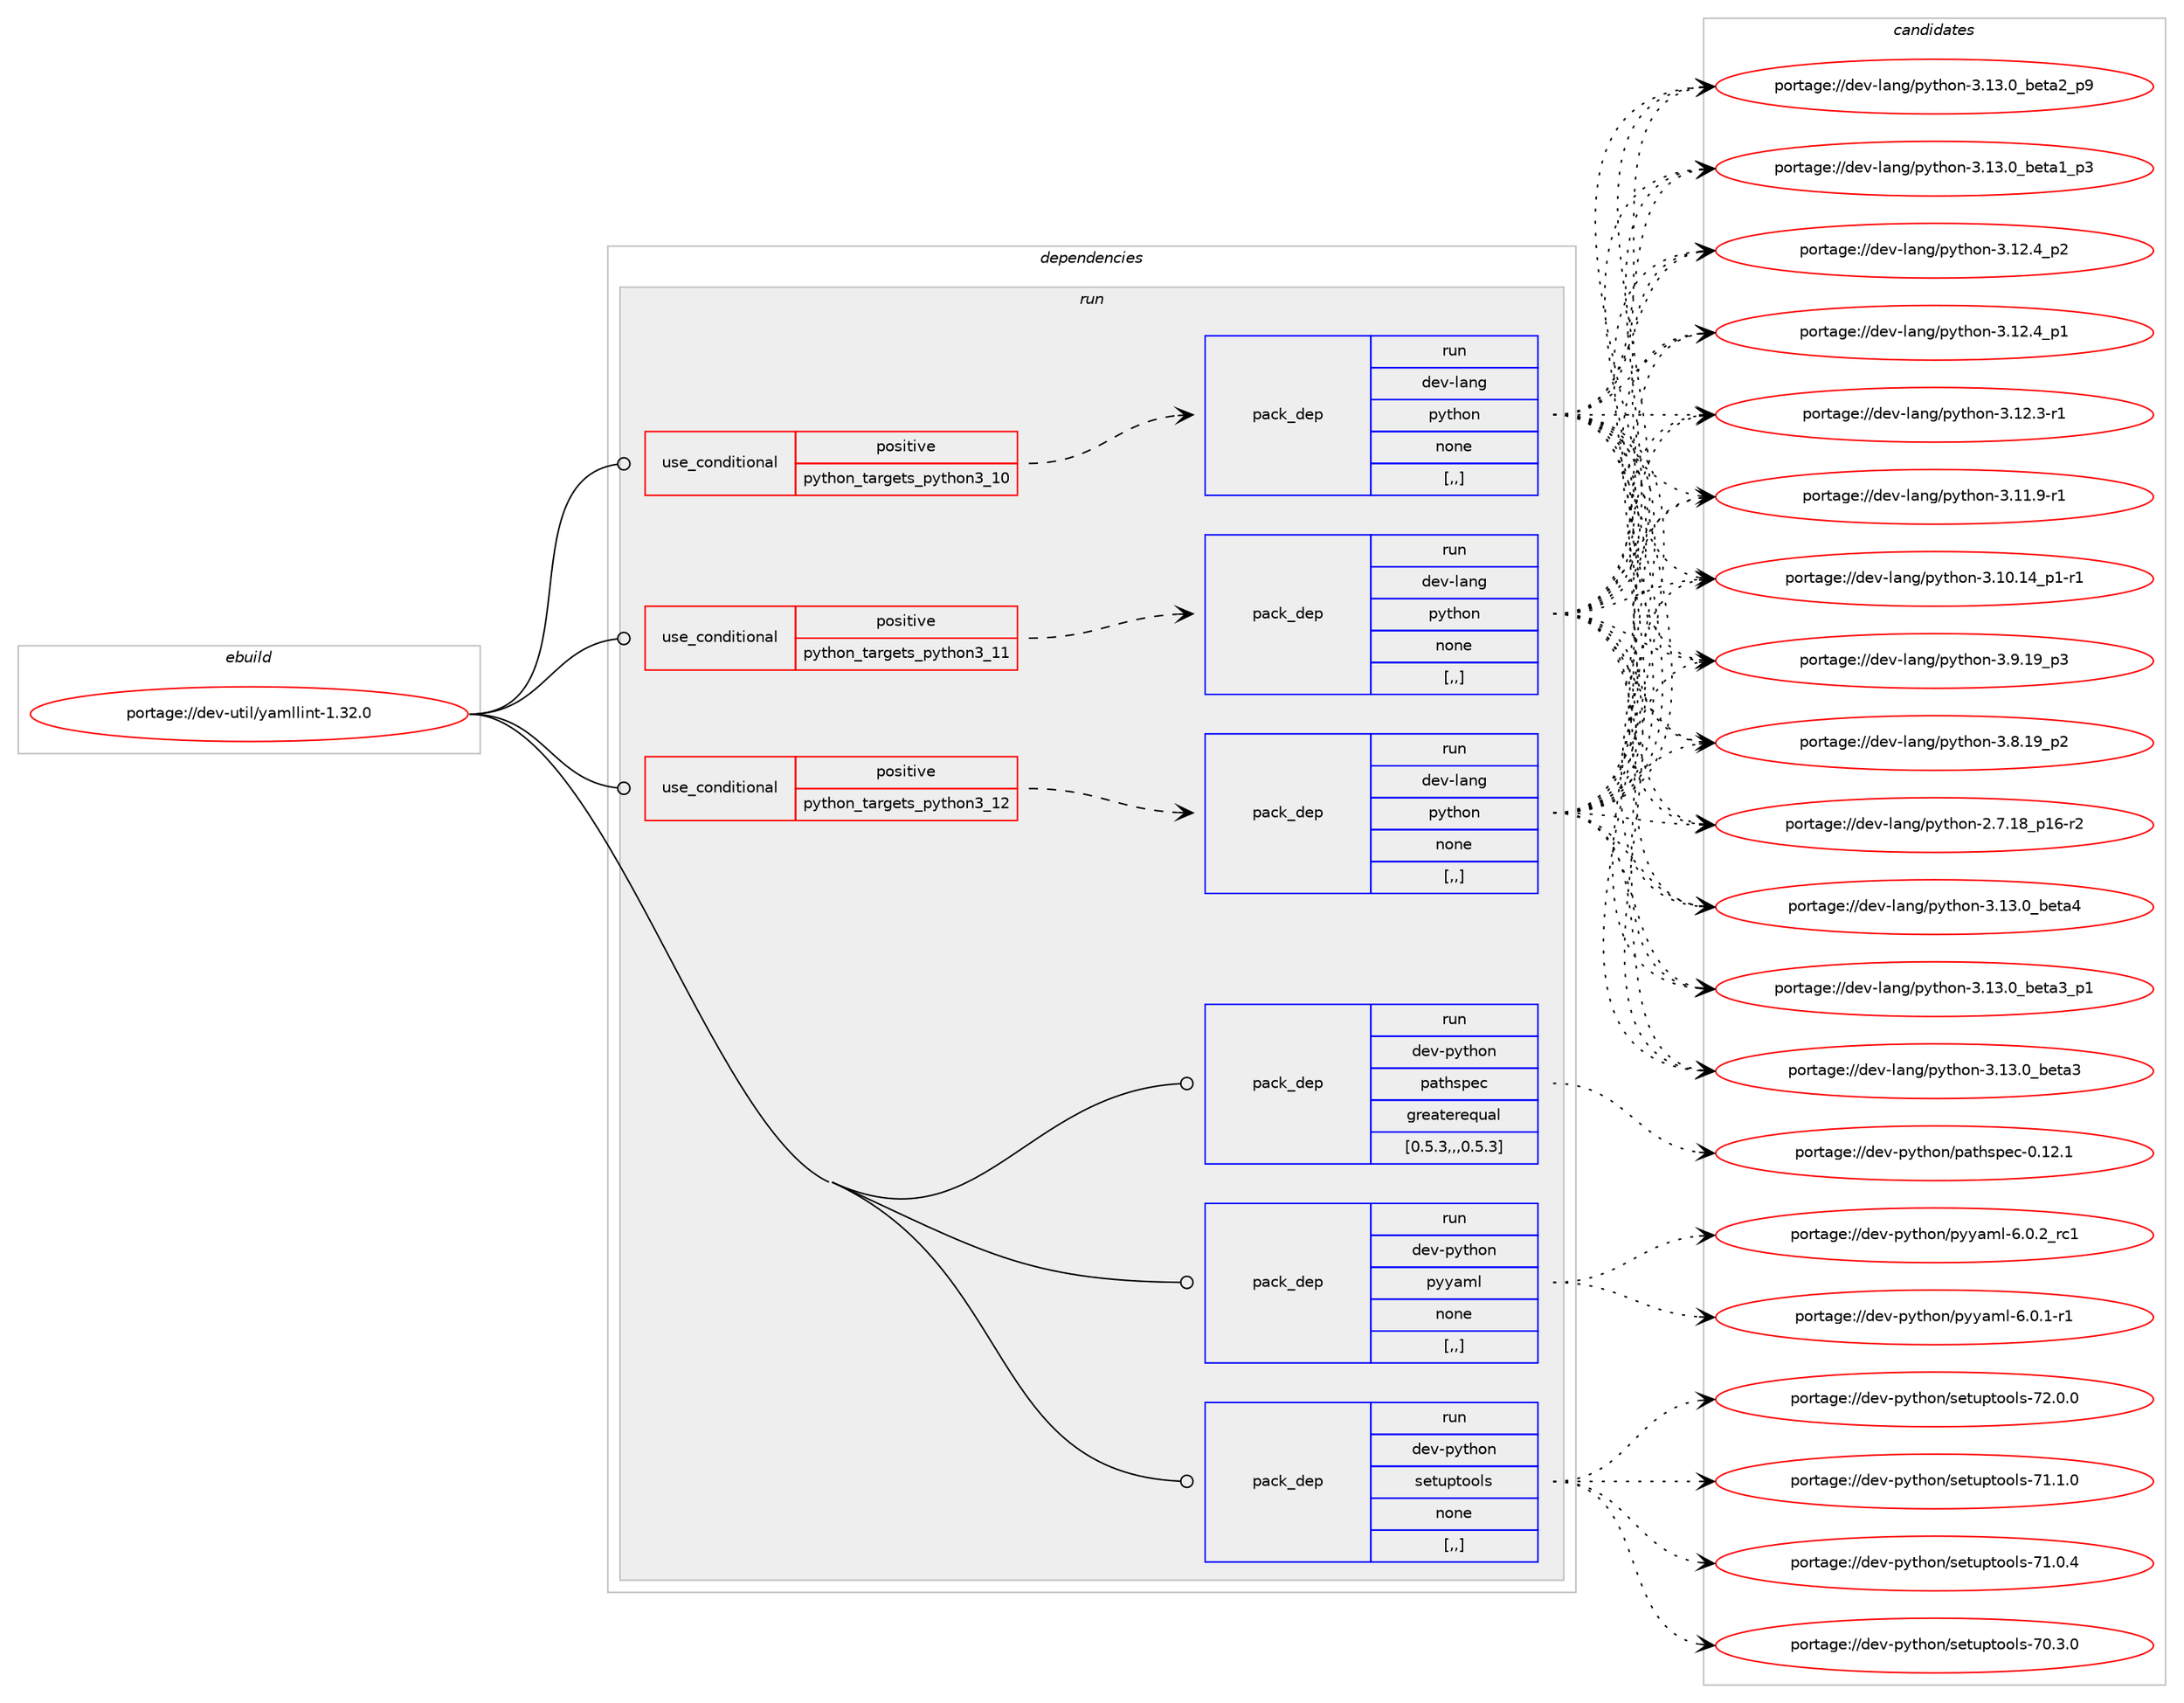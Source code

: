 digraph prolog {

# *************
# Graph options
# *************

newrank=true;
concentrate=true;
compound=true;
graph [rankdir=LR,fontname=Helvetica,fontsize=10,ranksep=1.5];#, ranksep=2.5, nodesep=0.2];
edge  [arrowhead=vee];
node  [fontname=Helvetica,fontsize=10];

# **********
# The ebuild
# **********

subgraph cluster_leftcol {
color=gray;
label=<<i>ebuild</i>>;
id [label="portage://dev-util/yamllint-1.32.0", color=red, width=4, href="../dev-util/yamllint-1.32.0.svg"];
}

# ****************
# The dependencies
# ****************

subgraph cluster_midcol {
color=gray;
label=<<i>dependencies</i>>;
subgraph cluster_compile {
fillcolor="#eeeeee";
style=filled;
label=<<i>compile</i>>;
}
subgraph cluster_compileandrun {
fillcolor="#eeeeee";
style=filled;
label=<<i>compile and run</i>>;
}
subgraph cluster_run {
fillcolor="#eeeeee";
style=filled;
label=<<i>run</i>>;
subgraph cond61903 {
dependency220175 [label=<<TABLE BORDER="0" CELLBORDER="1" CELLSPACING="0" CELLPADDING="4"><TR><TD ROWSPAN="3" CELLPADDING="10">use_conditional</TD></TR><TR><TD>positive</TD></TR><TR><TD>python_targets_python3_10</TD></TR></TABLE>>, shape=none, color=red];
subgraph pack156822 {
dependency220176 [label=<<TABLE BORDER="0" CELLBORDER="1" CELLSPACING="0" CELLPADDING="4" WIDTH="220"><TR><TD ROWSPAN="6" CELLPADDING="30">pack_dep</TD></TR><TR><TD WIDTH="110">run</TD></TR><TR><TD>dev-lang</TD></TR><TR><TD>python</TD></TR><TR><TD>none</TD></TR><TR><TD>[,,]</TD></TR></TABLE>>, shape=none, color=blue];
}
dependency220175:e -> dependency220176:w [weight=20,style="dashed",arrowhead="vee"];
}
id:e -> dependency220175:w [weight=20,style="solid",arrowhead="odot"];
subgraph cond61904 {
dependency220177 [label=<<TABLE BORDER="0" CELLBORDER="1" CELLSPACING="0" CELLPADDING="4"><TR><TD ROWSPAN="3" CELLPADDING="10">use_conditional</TD></TR><TR><TD>positive</TD></TR><TR><TD>python_targets_python3_11</TD></TR></TABLE>>, shape=none, color=red];
subgraph pack156823 {
dependency220178 [label=<<TABLE BORDER="0" CELLBORDER="1" CELLSPACING="0" CELLPADDING="4" WIDTH="220"><TR><TD ROWSPAN="6" CELLPADDING="30">pack_dep</TD></TR><TR><TD WIDTH="110">run</TD></TR><TR><TD>dev-lang</TD></TR><TR><TD>python</TD></TR><TR><TD>none</TD></TR><TR><TD>[,,]</TD></TR></TABLE>>, shape=none, color=blue];
}
dependency220177:e -> dependency220178:w [weight=20,style="dashed",arrowhead="vee"];
}
id:e -> dependency220177:w [weight=20,style="solid",arrowhead="odot"];
subgraph cond61905 {
dependency220179 [label=<<TABLE BORDER="0" CELLBORDER="1" CELLSPACING="0" CELLPADDING="4"><TR><TD ROWSPAN="3" CELLPADDING="10">use_conditional</TD></TR><TR><TD>positive</TD></TR><TR><TD>python_targets_python3_12</TD></TR></TABLE>>, shape=none, color=red];
subgraph pack156824 {
dependency220180 [label=<<TABLE BORDER="0" CELLBORDER="1" CELLSPACING="0" CELLPADDING="4" WIDTH="220"><TR><TD ROWSPAN="6" CELLPADDING="30">pack_dep</TD></TR><TR><TD WIDTH="110">run</TD></TR><TR><TD>dev-lang</TD></TR><TR><TD>python</TD></TR><TR><TD>none</TD></TR><TR><TD>[,,]</TD></TR></TABLE>>, shape=none, color=blue];
}
dependency220179:e -> dependency220180:w [weight=20,style="dashed",arrowhead="vee"];
}
id:e -> dependency220179:w [weight=20,style="solid",arrowhead="odot"];
subgraph pack156825 {
dependency220181 [label=<<TABLE BORDER="0" CELLBORDER="1" CELLSPACING="0" CELLPADDING="4" WIDTH="220"><TR><TD ROWSPAN="6" CELLPADDING="30">pack_dep</TD></TR><TR><TD WIDTH="110">run</TD></TR><TR><TD>dev-python</TD></TR><TR><TD>pathspec</TD></TR><TR><TD>greaterequal</TD></TR><TR><TD>[0.5.3,,,0.5.3]</TD></TR></TABLE>>, shape=none, color=blue];
}
id:e -> dependency220181:w [weight=20,style="solid",arrowhead="odot"];
subgraph pack156826 {
dependency220182 [label=<<TABLE BORDER="0" CELLBORDER="1" CELLSPACING="0" CELLPADDING="4" WIDTH="220"><TR><TD ROWSPAN="6" CELLPADDING="30">pack_dep</TD></TR><TR><TD WIDTH="110">run</TD></TR><TR><TD>dev-python</TD></TR><TR><TD>pyyaml</TD></TR><TR><TD>none</TD></TR><TR><TD>[,,]</TD></TR></TABLE>>, shape=none, color=blue];
}
id:e -> dependency220182:w [weight=20,style="solid",arrowhead="odot"];
subgraph pack156827 {
dependency220183 [label=<<TABLE BORDER="0" CELLBORDER="1" CELLSPACING="0" CELLPADDING="4" WIDTH="220"><TR><TD ROWSPAN="6" CELLPADDING="30">pack_dep</TD></TR><TR><TD WIDTH="110">run</TD></TR><TR><TD>dev-python</TD></TR><TR><TD>setuptools</TD></TR><TR><TD>none</TD></TR><TR><TD>[,,]</TD></TR></TABLE>>, shape=none, color=blue];
}
id:e -> dependency220183:w [weight=20,style="solid",arrowhead="odot"];
}
}

# **************
# The candidates
# **************

subgraph cluster_choices {
rank=same;
color=gray;
label=<<i>candidates</i>>;

subgraph choice156822 {
color=black;
nodesep=1;
choice1001011184510897110103471121211161041111104551464951464895981011169752 [label="portage://dev-lang/python-3.13.0_beta4", color=red, width=4,href="../dev-lang/python-3.13.0_beta4.svg"];
choice10010111845108971101034711212111610411111045514649514648959810111697519511249 [label="portage://dev-lang/python-3.13.0_beta3_p1", color=red, width=4,href="../dev-lang/python-3.13.0_beta3_p1.svg"];
choice1001011184510897110103471121211161041111104551464951464895981011169751 [label="portage://dev-lang/python-3.13.0_beta3", color=red, width=4,href="../dev-lang/python-3.13.0_beta3.svg"];
choice10010111845108971101034711212111610411111045514649514648959810111697509511257 [label="portage://dev-lang/python-3.13.0_beta2_p9", color=red, width=4,href="../dev-lang/python-3.13.0_beta2_p9.svg"];
choice10010111845108971101034711212111610411111045514649514648959810111697499511251 [label="portage://dev-lang/python-3.13.0_beta1_p3", color=red, width=4,href="../dev-lang/python-3.13.0_beta1_p3.svg"];
choice100101118451089711010347112121116104111110455146495046529511250 [label="portage://dev-lang/python-3.12.4_p2", color=red, width=4,href="../dev-lang/python-3.12.4_p2.svg"];
choice100101118451089711010347112121116104111110455146495046529511249 [label="portage://dev-lang/python-3.12.4_p1", color=red, width=4,href="../dev-lang/python-3.12.4_p1.svg"];
choice100101118451089711010347112121116104111110455146495046514511449 [label="portage://dev-lang/python-3.12.3-r1", color=red, width=4,href="../dev-lang/python-3.12.3-r1.svg"];
choice100101118451089711010347112121116104111110455146494946574511449 [label="portage://dev-lang/python-3.11.9-r1", color=red, width=4,href="../dev-lang/python-3.11.9-r1.svg"];
choice100101118451089711010347112121116104111110455146494846495295112494511449 [label="portage://dev-lang/python-3.10.14_p1-r1", color=red, width=4,href="../dev-lang/python-3.10.14_p1-r1.svg"];
choice100101118451089711010347112121116104111110455146574649579511251 [label="portage://dev-lang/python-3.9.19_p3", color=red, width=4,href="../dev-lang/python-3.9.19_p3.svg"];
choice100101118451089711010347112121116104111110455146564649579511250 [label="portage://dev-lang/python-3.8.19_p2", color=red, width=4,href="../dev-lang/python-3.8.19_p2.svg"];
choice100101118451089711010347112121116104111110455046554649569511249544511450 [label="portage://dev-lang/python-2.7.18_p16-r2", color=red, width=4,href="../dev-lang/python-2.7.18_p16-r2.svg"];
dependency220176:e -> choice1001011184510897110103471121211161041111104551464951464895981011169752:w [style=dotted,weight="100"];
dependency220176:e -> choice10010111845108971101034711212111610411111045514649514648959810111697519511249:w [style=dotted,weight="100"];
dependency220176:e -> choice1001011184510897110103471121211161041111104551464951464895981011169751:w [style=dotted,weight="100"];
dependency220176:e -> choice10010111845108971101034711212111610411111045514649514648959810111697509511257:w [style=dotted,weight="100"];
dependency220176:e -> choice10010111845108971101034711212111610411111045514649514648959810111697499511251:w [style=dotted,weight="100"];
dependency220176:e -> choice100101118451089711010347112121116104111110455146495046529511250:w [style=dotted,weight="100"];
dependency220176:e -> choice100101118451089711010347112121116104111110455146495046529511249:w [style=dotted,weight="100"];
dependency220176:e -> choice100101118451089711010347112121116104111110455146495046514511449:w [style=dotted,weight="100"];
dependency220176:e -> choice100101118451089711010347112121116104111110455146494946574511449:w [style=dotted,weight="100"];
dependency220176:e -> choice100101118451089711010347112121116104111110455146494846495295112494511449:w [style=dotted,weight="100"];
dependency220176:e -> choice100101118451089711010347112121116104111110455146574649579511251:w [style=dotted,weight="100"];
dependency220176:e -> choice100101118451089711010347112121116104111110455146564649579511250:w [style=dotted,weight="100"];
dependency220176:e -> choice100101118451089711010347112121116104111110455046554649569511249544511450:w [style=dotted,weight="100"];
}
subgraph choice156823 {
color=black;
nodesep=1;
choice1001011184510897110103471121211161041111104551464951464895981011169752 [label="portage://dev-lang/python-3.13.0_beta4", color=red, width=4,href="../dev-lang/python-3.13.0_beta4.svg"];
choice10010111845108971101034711212111610411111045514649514648959810111697519511249 [label="portage://dev-lang/python-3.13.0_beta3_p1", color=red, width=4,href="../dev-lang/python-3.13.0_beta3_p1.svg"];
choice1001011184510897110103471121211161041111104551464951464895981011169751 [label="portage://dev-lang/python-3.13.0_beta3", color=red, width=4,href="../dev-lang/python-3.13.0_beta3.svg"];
choice10010111845108971101034711212111610411111045514649514648959810111697509511257 [label="portage://dev-lang/python-3.13.0_beta2_p9", color=red, width=4,href="../dev-lang/python-3.13.0_beta2_p9.svg"];
choice10010111845108971101034711212111610411111045514649514648959810111697499511251 [label="portage://dev-lang/python-3.13.0_beta1_p3", color=red, width=4,href="../dev-lang/python-3.13.0_beta1_p3.svg"];
choice100101118451089711010347112121116104111110455146495046529511250 [label="portage://dev-lang/python-3.12.4_p2", color=red, width=4,href="../dev-lang/python-3.12.4_p2.svg"];
choice100101118451089711010347112121116104111110455146495046529511249 [label="portage://dev-lang/python-3.12.4_p1", color=red, width=4,href="../dev-lang/python-3.12.4_p1.svg"];
choice100101118451089711010347112121116104111110455146495046514511449 [label="portage://dev-lang/python-3.12.3-r1", color=red, width=4,href="../dev-lang/python-3.12.3-r1.svg"];
choice100101118451089711010347112121116104111110455146494946574511449 [label="portage://dev-lang/python-3.11.9-r1", color=red, width=4,href="../dev-lang/python-3.11.9-r1.svg"];
choice100101118451089711010347112121116104111110455146494846495295112494511449 [label="portage://dev-lang/python-3.10.14_p1-r1", color=red, width=4,href="../dev-lang/python-3.10.14_p1-r1.svg"];
choice100101118451089711010347112121116104111110455146574649579511251 [label="portage://dev-lang/python-3.9.19_p3", color=red, width=4,href="../dev-lang/python-3.9.19_p3.svg"];
choice100101118451089711010347112121116104111110455146564649579511250 [label="portage://dev-lang/python-3.8.19_p2", color=red, width=4,href="../dev-lang/python-3.8.19_p2.svg"];
choice100101118451089711010347112121116104111110455046554649569511249544511450 [label="portage://dev-lang/python-2.7.18_p16-r2", color=red, width=4,href="../dev-lang/python-2.7.18_p16-r2.svg"];
dependency220178:e -> choice1001011184510897110103471121211161041111104551464951464895981011169752:w [style=dotted,weight="100"];
dependency220178:e -> choice10010111845108971101034711212111610411111045514649514648959810111697519511249:w [style=dotted,weight="100"];
dependency220178:e -> choice1001011184510897110103471121211161041111104551464951464895981011169751:w [style=dotted,weight="100"];
dependency220178:e -> choice10010111845108971101034711212111610411111045514649514648959810111697509511257:w [style=dotted,weight="100"];
dependency220178:e -> choice10010111845108971101034711212111610411111045514649514648959810111697499511251:w [style=dotted,weight="100"];
dependency220178:e -> choice100101118451089711010347112121116104111110455146495046529511250:w [style=dotted,weight="100"];
dependency220178:e -> choice100101118451089711010347112121116104111110455146495046529511249:w [style=dotted,weight="100"];
dependency220178:e -> choice100101118451089711010347112121116104111110455146495046514511449:w [style=dotted,weight="100"];
dependency220178:e -> choice100101118451089711010347112121116104111110455146494946574511449:w [style=dotted,weight="100"];
dependency220178:e -> choice100101118451089711010347112121116104111110455146494846495295112494511449:w [style=dotted,weight="100"];
dependency220178:e -> choice100101118451089711010347112121116104111110455146574649579511251:w [style=dotted,weight="100"];
dependency220178:e -> choice100101118451089711010347112121116104111110455146564649579511250:w [style=dotted,weight="100"];
dependency220178:e -> choice100101118451089711010347112121116104111110455046554649569511249544511450:w [style=dotted,weight="100"];
}
subgraph choice156824 {
color=black;
nodesep=1;
choice1001011184510897110103471121211161041111104551464951464895981011169752 [label="portage://dev-lang/python-3.13.0_beta4", color=red, width=4,href="../dev-lang/python-3.13.0_beta4.svg"];
choice10010111845108971101034711212111610411111045514649514648959810111697519511249 [label="portage://dev-lang/python-3.13.0_beta3_p1", color=red, width=4,href="../dev-lang/python-3.13.0_beta3_p1.svg"];
choice1001011184510897110103471121211161041111104551464951464895981011169751 [label="portage://dev-lang/python-3.13.0_beta3", color=red, width=4,href="../dev-lang/python-3.13.0_beta3.svg"];
choice10010111845108971101034711212111610411111045514649514648959810111697509511257 [label="portage://dev-lang/python-3.13.0_beta2_p9", color=red, width=4,href="../dev-lang/python-3.13.0_beta2_p9.svg"];
choice10010111845108971101034711212111610411111045514649514648959810111697499511251 [label="portage://dev-lang/python-3.13.0_beta1_p3", color=red, width=4,href="../dev-lang/python-3.13.0_beta1_p3.svg"];
choice100101118451089711010347112121116104111110455146495046529511250 [label="portage://dev-lang/python-3.12.4_p2", color=red, width=4,href="../dev-lang/python-3.12.4_p2.svg"];
choice100101118451089711010347112121116104111110455146495046529511249 [label="portage://dev-lang/python-3.12.4_p1", color=red, width=4,href="../dev-lang/python-3.12.4_p1.svg"];
choice100101118451089711010347112121116104111110455146495046514511449 [label="portage://dev-lang/python-3.12.3-r1", color=red, width=4,href="../dev-lang/python-3.12.3-r1.svg"];
choice100101118451089711010347112121116104111110455146494946574511449 [label="portage://dev-lang/python-3.11.9-r1", color=red, width=4,href="../dev-lang/python-3.11.9-r1.svg"];
choice100101118451089711010347112121116104111110455146494846495295112494511449 [label="portage://dev-lang/python-3.10.14_p1-r1", color=red, width=4,href="../dev-lang/python-3.10.14_p1-r1.svg"];
choice100101118451089711010347112121116104111110455146574649579511251 [label="portage://dev-lang/python-3.9.19_p3", color=red, width=4,href="../dev-lang/python-3.9.19_p3.svg"];
choice100101118451089711010347112121116104111110455146564649579511250 [label="portage://dev-lang/python-3.8.19_p2", color=red, width=4,href="../dev-lang/python-3.8.19_p2.svg"];
choice100101118451089711010347112121116104111110455046554649569511249544511450 [label="portage://dev-lang/python-2.7.18_p16-r2", color=red, width=4,href="../dev-lang/python-2.7.18_p16-r2.svg"];
dependency220180:e -> choice1001011184510897110103471121211161041111104551464951464895981011169752:w [style=dotted,weight="100"];
dependency220180:e -> choice10010111845108971101034711212111610411111045514649514648959810111697519511249:w [style=dotted,weight="100"];
dependency220180:e -> choice1001011184510897110103471121211161041111104551464951464895981011169751:w [style=dotted,weight="100"];
dependency220180:e -> choice10010111845108971101034711212111610411111045514649514648959810111697509511257:w [style=dotted,weight="100"];
dependency220180:e -> choice10010111845108971101034711212111610411111045514649514648959810111697499511251:w [style=dotted,weight="100"];
dependency220180:e -> choice100101118451089711010347112121116104111110455146495046529511250:w [style=dotted,weight="100"];
dependency220180:e -> choice100101118451089711010347112121116104111110455146495046529511249:w [style=dotted,weight="100"];
dependency220180:e -> choice100101118451089711010347112121116104111110455146495046514511449:w [style=dotted,weight="100"];
dependency220180:e -> choice100101118451089711010347112121116104111110455146494946574511449:w [style=dotted,weight="100"];
dependency220180:e -> choice100101118451089711010347112121116104111110455146494846495295112494511449:w [style=dotted,weight="100"];
dependency220180:e -> choice100101118451089711010347112121116104111110455146574649579511251:w [style=dotted,weight="100"];
dependency220180:e -> choice100101118451089711010347112121116104111110455146564649579511250:w [style=dotted,weight="100"];
dependency220180:e -> choice100101118451089711010347112121116104111110455046554649569511249544511450:w [style=dotted,weight="100"];
}
subgraph choice156825 {
color=black;
nodesep=1;
choice1001011184511212111610411111047112971161041151121019945484649504649 [label="portage://dev-python/pathspec-0.12.1", color=red, width=4,href="../dev-python/pathspec-0.12.1.svg"];
dependency220181:e -> choice1001011184511212111610411111047112971161041151121019945484649504649:w [style=dotted,weight="100"];
}
subgraph choice156826 {
color=black;
nodesep=1;
choice100101118451121211161041111104711212112197109108455446484650951149949 [label="portage://dev-python/pyyaml-6.0.2_rc1", color=red, width=4,href="../dev-python/pyyaml-6.0.2_rc1.svg"];
choice1001011184511212111610411111047112121121971091084554464846494511449 [label="portage://dev-python/pyyaml-6.0.1-r1", color=red, width=4,href="../dev-python/pyyaml-6.0.1-r1.svg"];
dependency220182:e -> choice100101118451121211161041111104711212112197109108455446484650951149949:w [style=dotted,weight="100"];
dependency220182:e -> choice1001011184511212111610411111047112121121971091084554464846494511449:w [style=dotted,weight="100"];
}
subgraph choice156827 {
color=black;
nodesep=1;
choice100101118451121211161041111104711510111611711211611111110811545555046484648 [label="portage://dev-python/setuptools-72.0.0", color=red, width=4,href="../dev-python/setuptools-72.0.0.svg"];
choice100101118451121211161041111104711510111611711211611111110811545554946494648 [label="portage://dev-python/setuptools-71.1.0", color=red, width=4,href="../dev-python/setuptools-71.1.0.svg"];
choice100101118451121211161041111104711510111611711211611111110811545554946484652 [label="portage://dev-python/setuptools-71.0.4", color=red, width=4,href="../dev-python/setuptools-71.0.4.svg"];
choice100101118451121211161041111104711510111611711211611111110811545554846514648 [label="portage://dev-python/setuptools-70.3.0", color=red, width=4,href="../dev-python/setuptools-70.3.0.svg"];
dependency220183:e -> choice100101118451121211161041111104711510111611711211611111110811545555046484648:w [style=dotted,weight="100"];
dependency220183:e -> choice100101118451121211161041111104711510111611711211611111110811545554946494648:w [style=dotted,weight="100"];
dependency220183:e -> choice100101118451121211161041111104711510111611711211611111110811545554946484652:w [style=dotted,weight="100"];
dependency220183:e -> choice100101118451121211161041111104711510111611711211611111110811545554846514648:w [style=dotted,weight="100"];
}
}

}
